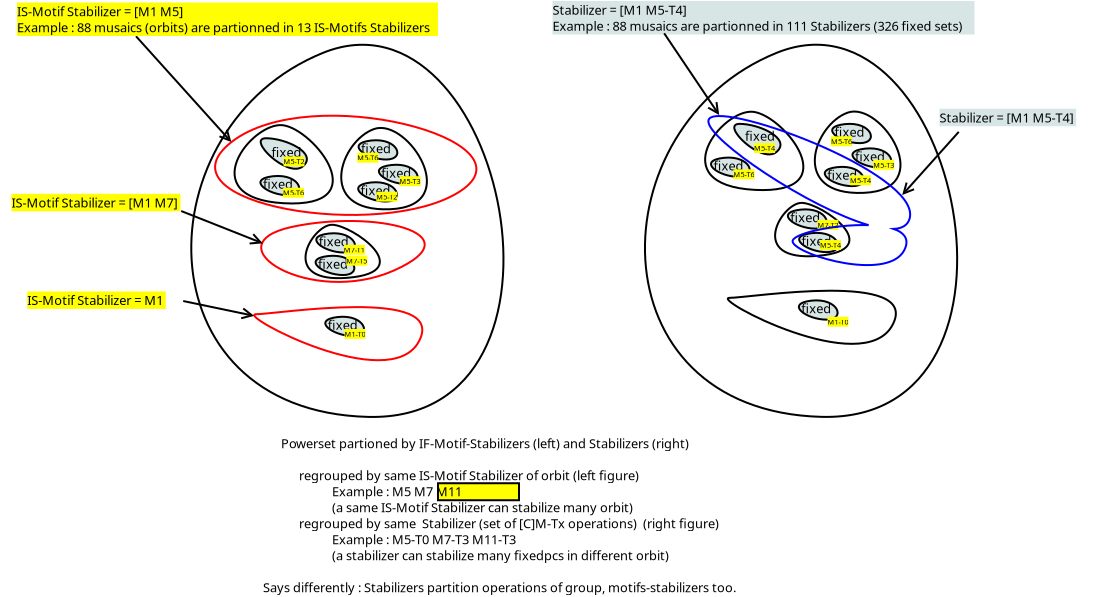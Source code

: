 <?xml version="1.0" encoding="UTF-8"?>
<dia:diagram xmlns:dia="http://www.lysator.liu.se/~alla/dia/">
  <dia:layer name="Arrière-plan" visible="true" connectable="true" active="true">
    <dia:object type="Standard - Box" version="0" id="O0">
      <dia:attribute name="obj_pos">
        <dia:point val="26.05,27.9"/>
      </dia:attribute>
      <dia:attribute name="obj_bb">
        <dia:rectangle val="26,27.85;30.15,28.8"/>
      </dia:attribute>
      <dia:attribute name="elem_corner">
        <dia:point val="26.05,27.9"/>
      </dia:attribute>
      <dia:attribute name="elem_width">
        <dia:real val="4.05"/>
      </dia:attribute>
      <dia:attribute name="elem_height">
        <dia:real val="0.85"/>
      </dia:attribute>
      <dia:attribute name="inner_color">
        <dia:color val="#ffff00ff"/>
      </dia:attribute>
      <dia:attribute name="show_background">
        <dia:boolean val="true"/>
      </dia:attribute>
    </dia:object>
    <dia:object type="Standard - Beziergon" version="0" id="O1">
      <dia:attribute name="obj_pos">
        <dia:point val="20.294,6.383"/>
      </dia:attribute>
      <dia:attribute name="obj_bb">
        <dia:rectangle val="13.663,5.927;29.374,24.636"/>
      </dia:attribute>
      <dia:attribute name="bez_points">
        <dia:point val="20.294,6.383"/>
        <dia:point val="29.294,2.733"/>
        <dia:point val="34.044,24.883"/>
        <dia:point val="22.544,24.583"/>
        <dia:point val="11.044,24.283"/>
        <dia:point val="11.294,10.033"/>
      </dia:attribute>
      <dia:attribute name="corner_types">
        <dia:enum val="0"/>
        <dia:enum val="0"/>
        <dia:enum val="0"/>
      </dia:attribute>
      <dia:attribute name="show_background">
        <dia:boolean val="true"/>
      </dia:attribute>
    </dia:object>
    <dia:object type="Standard - Line" version="0" id="O2">
      <dia:attribute name="obj_pos">
        <dia:point val="15.719,10.844"/>
      </dia:attribute>
      <dia:attribute name="obj_bb">
        <dia:rectangle val="10.879,5.479;15.789,10.914"/>
      </dia:attribute>
      <dia:attribute name="conn_endpoints">
        <dia:point val="15.719,10.844"/>
        <dia:point val="10.95,5.55"/>
      </dia:attribute>
      <dia:attribute name="numcp">
        <dia:int val="1"/>
      </dia:attribute>
      <dia:attribute name="start_arrow">
        <dia:enum val="1"/>
      </dia:attribute>
      <dia:attribute name="start_arrow_length">
        <dia:real val="0.5"/>
      </dia:attribute>
      <dia:attribute name="start_arrow_width">
        <dia:real val="0.5"/>
      </dia:attribute>
      <dia:connections>
        <dia:connection handle="0" to="O30" connection="0"/>
      </dia:connections>
    </dia:object>
    <dia:object type="Standard - Text" version="1" id="O3">
      <dia:attribute name="obj_pos">
        <dia:point val="5,4.55"/>
      </dia:attribute>
      <dia:attribute name="obj_bb">
        <dia:rectangle val="5,3.936;27.791,5.54"/>
      </dia:attribute>
      <dia:attribute name="text">
        <dia:composite type="text">
          <dia:attribute name="string">
            <dia:string>#IS-Motif Stabilizer = [M1 M5]
Example : 88 musaics (orbits) are partionned in 13 IS-Motifs Stabilizers#</dia:string>
          </dia:attribute>
          <dia:attribute name="font">
            <dia:font family="sans" style="0" name="Helvetica"/>
          </dia:attribute>
          <dia:attribute name="height">
            <dia:real val="0.8"/>
          </dia:attribute>
          <dia:attribute name="pos">
            <dia:point val="5,4.55"/>
          </dia:attribute>
          <dia:attribute name="color">
            <dia:color val="#000000ff"/>
          </dia:attribute>
          <dia:attribute name="alignment">
            <dia:enum val="0"/>
          </dia:attribute>
        </dia:composite>
      </dia:attribute>
      <dia:attribute name="valign">
        <dia:enum val="3"/>
      </dia:attribute>
      <dia:attribute name="fill_color">
        <dia:color val="#ffff00ff"/>
      </dia:attribute>
      <dia:attribute name="show_background">
        <dia:boolean val="true"/>
      </dia:attribute>
    </dia:object>
    <dia:object type="Standard - Beziergon" version="0" id="O4">
      <dia:attribute name="obj_pos">
        <dia:point val="18.3,10"/>
      </dia:attribute>
      <dia:attribute name="obj_bb">
        <dia:rectangle val="15.827,9.942;20.839,13.961"/>
      </dia:attribute>
      <dia:attribute name="bez_points">
        <dia:point val="18.3,10"/>
        <dia:point val="19.85,10.2"/>
        <dia:point val="23,14.15"/>
        <dia:point val="18.35,13.9"/>
        <dia:point val="13.7,13.65"/>
        <dia:point val="16.75,9.8"/>
      </dia:attribute>
      <dia:attribute name="corner_types">
        <dia:enum val="0"/>
        <dia:enum val="0"/>
        <dia:enum val="0"/>
      </dia:attribute>
      <dia:attribute name="show_background">
        <dia:boolean val="true"/>
      </dia:attribute>
    </dia:object>
    <dia:object type="Standard - Beziergon" version="0" id="O5">
      <dia:attribute name="obj_pos">
        <dia:point val="22.86,10.187"/>
      </dia:attribute>
      <dia:attribute name="obj_bb">
        <dia:rectangle val="21.161,10.084;25.546,14.255"/>
      </dia:attribute>
      <dia:attribute name="bez_points">
        <dia:point val="22.86,10.187"/>
        <dia:point val="24.55,9.6"/>
        <dia:point val="27.4,14.05"/>
        <dia:point val="23.65,14.2"/>
        <dia:point val="19.9,14.35"/>
        <dia:point val="21.171,10.774"/>
      </dia:attribute>
      <dia:attribute name="corner_types">
        <dia:enum val="0"/>
        <dia:enum val="0"/>
        <dia:enum val="0"/>
      </dia:attribute>
      <dia:attribute name="show_background">
        <dia:boolean val="true"/>
      </dia:attribute>
    </dia:object>
    <dia:object type="Standard - Beziergon" version="0" id="O6">
      <dia:attribute name="obj_pos">
        <dia:point val="16.95,19.45"/>
      </dia:attribute>
      <dia:attribute name="obj_bb">
        <dia:rectangle val="16.811,19.044;25.314,21.799"/>
      </dia:attribute>
      <dia:attribute name="bez_points">
        <dia:point val="16.95,19.45"/>
        <dia:point val="17.95,19.45"/>
        <dia:point val="26.55,18.05"/>
        <dia:point val="25.1,20.8"/>
        <dia:point val="23.65,23.55"/>
        <dia:point val="15.95,19.45"/>
      </dia:attribute>
      <dia:attribute name="corner_types">
        <dia:enum val="0"/>
        <dia:enum val="0"/>
        <dia:enum val="0"/>
      </dia:attribute>
      <dia:attribute name="line_color">
        <dia:color val="#ff0000ff"/>
      </dia:attribute>
      <dia:attribute name="show_background">
        <dia:boolean val="true"/>
      </dia:attribute>
    </dia:object>
    <dia:object type="Standard - Beziergon" version="0" id="O7">
      <dia:attribute name="obj_pos">
        <dia:point val="17.45,10.65"/>
      </dia:attribute>
      <dia:attribute name="obj_bb">
        <dia:rectangle val="17.135,10.6;19.544,12.227"/>
      </dia:attribute>
      <dia:attribute name="bez_points">
        <dia:point val="17.45,10.65"/>
        <dia:point val="18.45,10.65"/>
        <dia:point val="20.05,11.4"/>
        <dia:point val="19.3,12.05"/>
        <dia:point val="18.55,12.7"/>
        <dia:point val="16.45,10.65"/>
      </dia:attribute>
      <dia:attribute name="corner_types">
        <dia:enum val="0"/>
        <dia:enum val="0"/>
        <dia:enum val="0"/>
      </dia:attribute>
      <dia:attribute name="inner_color">
        <dia:color val="#d8e5e5ff"/>
      </dia:attribute>
      <dia:attribute name="show_background">
        <dia:boolean val="true"/>
      </dia:attribute>
    </dia:object>
    <dia:object type="Standard - Text" version="1" id="O8">
      <dia:attribute name="obj_pos">
        <dia:point val="17.719,11.594"/>
      </dia:attribute>
      <dia:attribute name="obj_bb">
        <dia:rectangle val="17.719,10.999;19.284,11.746"/>
      </dia:attribute>
      <dia:attribute name="text">
        <dia:composite type="text">
          <dia:attribute name="string">
            <dia:string>#fixed#</dia:string>
          </dia:attribute>
          <dia:attribute name="font">
            <dia:font family="sans" style="0" name="Helvetica"/>
          </dia:attribute>
          <dia:attribute name="height">
            <dia:real val="0.8"/>
          </dia:attribute>
          <dia:attribute name="pos">
            <dia:point val="17.719,11.594"/>
          </dia:attribute>
          <dia:attribute name="color">
            <dia:color val="#000000ff"/>
          </dia:attribute>
          <dia:attribute name="alignment">
            <dia:enum val="0"/>
          </dia:attribute>
        </dia:composite>
      </dia:attribute>
      <dia:attribute name="valign">
        <dia:enum val="3"/>
      </dia:attribute>
      <dia:connections>
        <dia:connection handle="0" to="O7" connection="3"/>
      </dia:connections>
    </dia:object>
    <dia:group>
      <dia:attribute name="meta">
        <dia:composite type="dict"/>
      </dia:attribute>
      <dia:attribute name="matrix"/>
      <dia:object type="Standard - Beziergon" version="0" id="O9">
        <dia:attribute name="obj_pos">
          <dia:point val="17.8,12.55"/>
        </dia:attribute>
        <dia:attribute name="obj_bb">
          <dia:rectangle val="17.122,12.486;19.158,13.55"/>
        </dia:attribute>
        <dia:attribute name="bez_points">
          <dia:point val="17.8,12.55"/>
          <dia:point val="19.15,12.4"/>
          <dia:point val="19.55,13.5"/>
          <dia:point val="18.55,13.5"/>
          <dia:point val="17.55,13.5"/>
          <dia:point val="16.45,12.7"/>
        </dia:attribute>
        <dia:attribute name="corner_types">
          <dia:enum val="0"/>
          <dia:enum val="0"/>
          <dia:enum val="0"/>
        </dia:attribute>
        <dia:attribute name="inner_color">
          <dia:color val="#d8e5e5ff"/>
        </dia:attribute>
        <dia:attribute name="show_background">
          <dia:boolean val="true"/>
        </dia:attribute>
      </dia:object>
      <dia:object type="Standard - Text" version="1" id="O10">
        <dia:attribute name="obj_pos">
          <dia:point val="17.294,13.181"/>
        </dia:attribute>
        <dia:attribute name="obj_bb">
          <dia:rectangle val="17.294,12.586;18.859,13.334"/>
        </dia:attribute>
        <dia:attribute name="text">
          <dia:composite type="text">
            <dia:attribute name="string">
              <dia:string>#fixed#</dia:string>
            </dia:attribute>
            <dia:attribute name="font">
              <dia:font family="sans" style="0" name="Helvetica"/>
            </dia:attribute>
            <dia:attribute name="height">
              <dia:real val="0.8"/>
            </dia:attribute>
            <dia:attribute name="pos">
              <dia:point val="17.294,13.181"/>
            </dia:attribute>
            <dia:attribute name="color">
              <dia:color val="#000000ff"/>
            </dia:attribute>
            <dia:attribute name="alignment">
              <dia:enum val="0"/>
            </dia:attribute>
          </dia:composite>
        </dia:attribute>
        <dia:attribute name="valign">
          <dia:enum val="3"/>
        </dia:attribute>
      </dia:object>
    </dia:group>
    <dia:group>
      <dia:attribute name="meta">
        <dia:composite type="dict"/>
      </dia:attribute>
      <dia:attribute name="matrix"/>
      <dia:object type="Standard - Beziergon" version="0" id="O11">
        <dia:attribute name="obj_pos">
          <dia:point val="21.043,19.589"/>
        </dia:attribute>
        <dia:attribute name="obj_bb">
          <dia:rectangle val="20.365,19.525;22.401,20.589"/>
        </dia:attribute>
        <dia:attribute name="bez_points">
          <dia:point val="21.043,19.589"/>
          <dia:point val="22.393,19.439"/>
          <dia:point val="22.793,20.539"/>
          <dia:point val="21.793,20.539"/>
          <dia:point val="20.793,20.539"/>
          <dia:point val="19.693,19.739"/>
        </dia:attribute>
        <dia:attribute name="corner_types">
          <dia:enum val="0"/>
          <dia:enum val="0"/>
          <dia:enum val="0"/>
        </dia:attribute>
        <dia:attribute name="inner_color">
          <dia:color val="#d8e5e5ff"/>
        </dia:attribute>
        <dia:attribute name="show_background">
          <dia:boolean val="true"/>
        </dia:attribute>
      </dia:object>
      <dia:object type="Standard - Text" version="1" id="O12">
        <dia:attribute name="obj_pos">
          <dia:point val="20.537,20.22"/>
        </dia:attribute>
        <dia:attribute name="obj_bb">
          <dia:rectangle val="20.537,19.625;22.102,20.373"/>
        </dia:attribute>
        <dia:attribute name="text">
          <dia:composite type="text">
            <dia:attribute name="string">
              <dia:string>#fixed#</dia:string>
            </dia:attribute>
            <dia:attribute name="font">
              <dia:font family="sans" style="0" name="Helvetica"/>
            </dia:attribute>
            <dia:attribute name="height">
              <dia:real val="0.8"/>
            </dia:attribute>
            <dia:attribute name="pos">
              <dia:point val="20.537,20.22"/>
            </dia:attribute>
            <dia:attribute name="color">
              <dia:color val="#000000ff"/>
            </dia:attribute>
            <dia:attribute name="alignment">
              <dia:enum val="0"/>
            </dia:attribute>
          </dia:composite>
        </dia:attribute>
        <dia:attribute name="valign">
          <dia:enum val="3"/>
        </dia:attribute>
      </dia:object>
    </dia:group>
    <dia:group>
      <dia:attribute name="meta">
        <dia:composite type="dict"/>
      </dia:attribute>
      <dia:attribute name="matrix"/>
      <dia:object type="Standard - Beziergon" version="0" id="O13">
        <dia:attribute name="obj_pos">
          <dia:point val="22.708,10.764"/>
        </dia:attribute>
        <dia:attribute name="obj_bb">
          <dia:rectangle val="22.03,10.7;24.066,11.764"/>
        </dia:attribute>
        <dia:attribute name="bez_points">
          <dia:point val="22.708,10.764"/>
          <dia:point val="24.058,10.614"/>
          <dia:point val="24.458,11.714"/>
          <dia:point val="23.458,11.714"/>
          <dia:point val="22.458,11.714"/>
          <dia:point val="21.358,10.914"/>
        </dia:attribute>
        <dia:attribute name="corner_types">
          <dia:enum val="0"/>
          <dia:enum val="0"/>
          <dia:enum val="0"/>
        </dia:attribute>
        <dia:attribute name="inner_color">
          <dia:color val="#d8e5e5ff"/>
        </dia:attribute>
        <dia:attribute name="show_background">
          <dia:boolean val="true"/>
        </dia:attribute>
      </dia:object>
      <dia:object type="Standard - Text" version="1" id="O14">
        <dia:attribute name="obj_pos">
          <dia:point val="22.201,11.395"/>
        </dia:attribute>
        <dia:attribute name="obj_bb">
          <dia:rectangle val="22.201,10.8;23.767,11.548"/>
        </dia:attribute>
        <dia:attribute name="text">
          <dia:composite type="text">
            <dia:attribute name="string">
              <dia:string>#fixed#</dia:string>
            </dia:attribute>
            <dia:attribute name="font">
              <dia:font family="sans" style="0" name="Helvetica"/>
            </dia:attribute>
            <dia:attribute name="height">
              <dia:real val="0.8"/>
            </dia:attribute>
            <dia:attribute name="pos">
              <dia:point val="22.201,11.395"/>
            </dia:attribute>
            <dia:attribute name="color">
              <dia:color val="#000000ff"/>
            </dia:attribute>
            <dia:attribute name="alignment">
              <dia:enum val="0"/>
            </dia:attribute>
          </dia:composite>
        </dia:attribute>
        <dia:attribute name="valign">
          <dia:enum val="3"/>
        </dia:attribute>
      </dia:object>
    </dia:group>
    <dia:group>
      <dia:attribute name="meta">
        <dia:composite type="dict"/>
      </dia:attribute>
      <dia:attribute name="matrix"/>
      <dia:object type="Standard - Beziergon" version="0" id="O15">
        <dia:attribute name="obj_pos">
          <dia:point val="23.723,11.989"/>
        </dia:attribute>
        <dia:attribute name="obj_bb">
          <dia:rectangle val="23.045,11.925;25.081,12.989"/>
        </dia:attribute>
        <dia:attribute name="bez_points">
          <dia:point val="23.723,11.989"/>
          <dia:point val="25.073,11.839"/>
          <dia:point val="25.473,12.939"/>
          <dia:point val="24.473,12.939"/>
          <dia:point val="23.473,12.939"/>
          <dia:point val="22.373,12.139"/>
        </dia:attribute>
        <dia:attribute name="corner_types">
          <dia:enum val="0"/>
          <dia:enum val="0"/>
          <dia:enum val="0"/>
        </dia:attribute>
        <dia:attribute name="inner_color">
          <dia:color val="#d8e5e5ff"/>
        </dia:attribute>
        <dia:attribute name="show_background">
          <dia:boolean val="true"/>
        </dia:attribute>
      </dia:object>
      <dia:object type="Standard - Text" version="1" id="O16">
        <dia:attribute name="obj_pos">
          <dia:point val="23.216,12.62"/>
        </dia:attribute>
        <dia:attribute name="obj_bb">
          <dia:rectangle val="23.216,12.025;24.782,12.773"/>
        </dia:attribute>
        <dia:attribute name="text">
          <dia:composite type="text">
            <dia:attribute name="string">
              <dia:string>#fixed#</dia:string>
            </dia:attribute>
            <dia:attribute name="font">
              <dia:font family="sans" style="0" name="Helvetica"/>
            </dia:attribute>
            <dia:attribute name="height">
              <dia:real val="0.8"/>
            </dia:attribute>
            <dia:attribute name="pos">
              <dia:point val="23.216,12.62"/>
            </dia:attribute>
            <dia:attribute name="color">
              <dia:color val="#000000ff"/>
            </dia:attribute>
            <dia:attribute name="alignment">
              <dia:enum val="0"/>
            </dia:attribute>
          </dia:composite>
        </dia:attribute>
        <dia:attribute name="valign">
          <dia:enum val="3"/>
        </dia:attribute>
      </dia:object>
    </dia:group>
    <dia:group>
      <dia:attribute name="meta">
        <dia:composite type="dict"/>
      </dia:attribute>
      <dia:attribute name="matrix"/>
      <dia:object type="Standard - Beziergon" version="0" id="O17">
        <dia:attribute name="obj_pos">
          <dia:point val="22.688,12.864"/>
        </dia:attribute>
        <dia:attribute name="obj_bb">
          <dia:rectangle val="22.01,12.8;24.046,13.864"/>
        </dia:attribute>
        <dia:attribute name="bez_points">
          <dia:point val="22.688,12.864"/>
          <dia:point val="24.038,12.714"/>
          <dia:point val="24.438,13.814"/>
          <dia:point val="23.438,13.814"/>
          <dia:point val="22.438,13.814"/>
          <dia:point val="21.338,13.014"/>
        </dia:attribute>
        <dia:attribute name="corner_types">
          <dia:enum val="0"/>
          <dia:enum val="0"/>
          <dia:enum val="0"/>
        </dia:attribute>
        <dia:attribute name="inner_color">
          <dia:color val="#d8e5e5ff"/>
        </dia:attribute>
        <dia:attribute name="show_background">
          <dia:boolean val="true"/>
        </dia:attribute>
      </dia:object>
      <dia:object type="Standard - Text" version="1" id="O18">
        <dia:attribute name="obj_pos">
          <dia:point val="22.181,13.495"/>
        </dia:attribute>
        <dia:attribute name="obj_bb">
          <dia:rectangle val="22.181,12.9;23.747,13.648"/>
        </dia:attribute>
        <dia:attribute name="text">
          <dia:composite type="text">
            <dia:attribute name="string">
              <dia:string>#fixed#</dia:string>
            </dia:attribute>
            <dia:attribute name="font">
              <dia:font family="sans" style="0" name="Helvetica"/>
            </dia:attribute>
            <dia:attribute name="height">
              <dia:real val="0.8"/>
            </dia:attribute>
            <dia:attribute name="pos">
              <dia:point val="22.181,13.495"/>
            </dia:attribute>
            <dia:attribute name="color">
              <dia:color val="#000000ff"/>
            </dia:attribute>
            <dia:attribute name="alignment">
              <dia:enum val="0"/>
            </dia:attribute>
          </dia:composite>
        </dia:attribute>
        <dia:attribute name="valign">
          <dia:enum val="3"/>
        </dia:attribute>
      </dia:object>
    </dia:group>
    <dia:object type="Standard - Beziergon" version="0" id="O19">
      <dia:attribute name="obj_pos">
        <dia:point val="20.75,14.976"/>
      </dia:attribute>
      <dia:attribute name="obj_bb">
        <dia:rectangle val="19.376,14.926;23.193,17.698"/>
      </dia:attribute>
      <dia:attribute name="bez_points">
        <dia:point val="20.75,14.976"/>
        <dia:point val="21.75,14.976"/>
        <dia:point val="25.1,17.326"/>
        <dia:point val="21.55,17.626"/>
        <dia:point val="18,17.926"/>
        <dia:point val="19.75,14.976"/>
      </dia:attribute>
      <dia:attribute name="corner_types">
        <dia:enum val="0"/>
        <dia:enum val="0"/>
        <dia:enum val="0"/>
      </dia:attribute>
      <dia:attribute name="show_background">
        <dia:boolean val="true"/>
      </dia:attribute>
    </dia:object>
    <dia:group>
      <dia:attribute name="meta">
        <dia:composite type="dict"/>
      </dia:attribute>
      <dia:attribute name="matrix"/>
      <dia:object type="Standard - Beziergon" version="0" id="O20">
        <dia:attribute name="obj_pos">
          <dia:point val="20.593,15.415"/>
        </dia:attribute>
        <dia:attribute name="obj_bb">
          <dia:rectangle val="19.915,15.351;21.951,16.415"/>
        </dia:attribute>
        <dia:attribute name="bez_points">
          <dia:point val="20.593,15.415"/>
          <dia:point val="21.943,15.265"/>
          <dia:point val="22.343,16.365"/>
          <dia:point val="21.343,16.365"/>
          <dia:point val="20.343,16.365"/>
          <dia:point val="19.243,15.565"/>
        </dia:attribute>
        <dia:attribute name="corner_types">
          <dia:enum val="0"/>
          <dia:enum val="0"/>
          <dia:enum val="0"/>
        </dia:attribute>
        <dia:attribute name="inner_color">
          <dia:color val="#d8e5e5ff"/>
        </dia:attribute>
        <dia:attribute name="show_background">
          <dia:boolean val="true"/>
        </dia:attribute>
      </dia:object>
      <dia:object type="Standard - Text" version="1" id="O21">
        <dia:attribute name="obj_pos">
          <dia:point val="20.087,16.046"/>
        </dia:attribute>
        <dia:attribute name="obj_bb">
          <dia:rectangle val="20.087,15.451;21.651,16.199"/>
        </dia:attribute>
        <dia:attribute name="text">
          <dia:composite type="text">
            <dia:attribute name="string">
              <dia:string>#fixed#</dia:string>
            </dia:attribute>
            <dia:attribute name="font">
              <dia:font family="sans" style="0" name="Helvetica"/>
            </dia:attribute>
            <dia:attribute name="height">
              <dia:real val="0.8"/>
            </dia:attribute>
            <dia:attribute name="pos">
              <dia:point val="20.087,16.046"/>
            </dia:attribute>
            <dia:attribute name="color">
              <dia:color val="#000000ff"/>
            </dia:attribute>
            <dia:attribute name="alignment">
              <dia:enum val="0"/>
            </dia:attribute>
          </dia:composite>
        </dia:attribute>
        <dia:attribute name="valign">
          <dia:enum val="3"/>
        </dia:attribute>
      </dia:object>
    </dia:group>
    <dia:group>
      <dia:attribute name="meta">
        <dia:composite type="dict"/>
      </dia:attribute>
      <dia:attribute name="matrix"/>
      <dia:object type="Standard - Beziergon" version="0" id="O22">
        <dia:attribute name="obj_pos">
          <dia:point val="20.558,16.54"/>
        </dia:attribute>
        <dia:attribute name="obj_bb">
          <dia:rectangle val="19.88,16.476;21.916,17.54"/>
        </dia:attribute>
        <dia:attribute name="bez_points">
          <dia:point val="20.558,16.54"/>
          <dia:point val="21.908,16.39"/>
          <dia:point val="22.308,17.49"/>
          <dia:point val="21.308,17.49"/>
          <dia:point val="20.308,17.49"/>
          <dia:point val="19.208,16.69"/>
        </dia:attribute>
        <dia:attribute name="corner_types">
          <dia:enum val="0"/>
          <dia:enum val="0"/>
          <dia:enum val="0"/>
        </dia:attribute>
        <dia:attribute name="inner_color">
          <dia:color val="#d8e5e5ff"/>
        </dia:attribute>
        <dia:attribute name="show_background">
          <dia:boolean val="true"/>
        </dia:attribute>
      </dia:object>
      <dia:object type="Standard - Text" version="1" id="O23">
        <dia:attribute name="obj_pos">
          <dia:point val="20.052,17.171"/>
        </dia:attribute>
        <dia:attribute name="obj_bb">
          <dia:rectangle val="20.052,16.576;21.616,17.324"/>
        </dia:attribute>
        <dia:attribute name="text">
          <dia:composite type="text">
            <dia:attribute name="string">
              <dia:string>#fixed#</dia:string>
            </dia:attribute>
            <dia:attribute name="font">
              <dia:font family="sans" style="0" name="Helvetica"/>
            </dia:attribute>
            <dia:attribute name="height">
              <dia:real val="0.8"/>
            </dia:attribute>
            <dia:attribute name="pos">
              <dia:point val="20.052,17.171"/>
            </dia:attribute>
            <dia:attribute name="color">
              <dia:color val="#000000ff"/>
            </dia:attribute>
            <dia:attribute name="alignment">
              <dia:enum val="0"/>
            </dia:attribute>
          </dia:composite>
        </dia:attribute>
        <dia:attribute name="valign">
          <dia:enum val="3"/>
        </dia:attribute>
      </dia:object>
    </dia:group>
    <dia:object type="Standard - Text" version="1" id="O24">
      <dia:attribute name="obj_pos">
        <dia:point val="14.9,26.15"/>
      </dia:attribute>
      <dia:attribute name="obj_bb">
        <dia:rectangle val="14.9,25.555;43.78,33.502"/>
      </dia:attribute>
      <dia:attribute name="text">
        <dia:composite type="text">
          <dia:attribute name="string">
            <dia:string>#                      Powerset partioned by IF-Motif-Stabilizers (left) and Stabilizers (right)

                            regrouped by same IS-Motif Stabilizer of orbit (left figure)  
                                       Example : M5 M7 M11 
                                       (a same IS-Motif Stabilizer can stabilize many orbit)  
                            regrouped by same  Stabilizer (set of [C]M-Tx operations)  (right figure) 
                                       Example : M5-T0 M7-T3 M11-T3 
                                       (a stabilizer can stabilize many fixedpcs in different orbit)

                Says differently : Stabilizers partition operations of group, motifs-stabilizers too.#</dia:string>
          </dia:attribute>
          <dia:attribute name="font">
            <dia:font family="sans" style="0" name="Helvetica"/>
          </dia:attribute>
          <dia:attribute name="height">
            <dia:real val="0.8"/>
          </dia:attribute>
          <dia:attribute name="pos">
            <dia:point val="14.9,26.15"/>
          </dia:attribute>
          <dia:attribute name="color">
            <dia:color val="#000000ff"/>
          </dia:attribute>
          <dia:attribute name="alignment">
            <dia:enum val="0"/>
          </dia:attribute>
        </dia:composite>
      </dia:attribute>
      <dia:attribute name="valign">
        <dia:enum val="3"/>
      </dia:attribute>
    </dia:object>
    <dia:object type="Standard - Text" version="1" id="O25">
      <dia:attribute name="obj_pos">
        <dia:point val="18.325,11.95"/>
      </dia:attribute>
      <dia:attribute name="obj_bb">
        <dia:rectangle val="18.325,11.613;19.422,12.037"/>
      </dia:attribute>
      <dia:attribute name="text">
        <dia:composite type="text">
          <dia:attribute name="string">
            <dia:string>#M5-T2#</dia:string>
          </dia:attribute>
          <dia:attribute name="font">
            <dia:font family="sans" style="0" name="Helvetica"/>
          </dia:attribute>
          <dia:attribute name="height">
            <dia:real val="0.454"/>
          </dia:attribute>
          <dia:attribute name="pos">
            <dia:point val="18.325,11.95"/>
          </dia:attribute>
          <dia:attribute name="color">
            <dia:color val="#000000ff"/>
          </dia:attribute>
          <dia:attribute name="alignment">
            <dia:enum val="0"/>
          </dia:attribute>
        </dia:composite>
      </dia:attribute>
      <dia:attribute name="valign">
        <dia:enum val="3"/>
      </dia:attribute>
      <dia:attribute name="fill_color">
        <dia:color val="#ffff00ff"/>
      </dia:attribute>
      <dia:attribute name="show_background">
        <dia:boolean val="true"/>
      </dia:attribute>
      <dia:connections>
        <dia:connection handle="0" to="O4" connection="4"/>
      </dia:connections>
    </dia:object>
    <dia:object type="Standard - Text" version="1" id="O26">
      <dia:attribute name="obj_pos">
        <dia:point val="22.965,13.713"/>
      </dia:attribute>
      <dia:attribute name="obj_bb">
        <dia:rectangle val="22.965,13.375;24.062,13.8"/>
      </dia:attribute>
      <dia:attribute name="text">
        <dia:composite type="text">
          <dia:attribute name="string">
            <dia:string>#M5-T2#</dia:string>
          </dia:attribute>
          <dia:attribute name="font">
            <dia:font family="sans" style="0" name="Helvetica"/>
          </dia:attribute>
          <dia:attribute name="height">
            <dia:real val="0.454"/>
          </dia:attribute>
          <dia:attribute name="pos">
            <dia:point val="22.965,13.713"/>
          </dia:attribute>
          <dia:attribute name="color">
            <dia:color val="#000000ff"/>
          </dia:attribute>
          <dia:attribute name="alignment">
            <dia:enum val="0"/>
          </dia:attribute>
        </dia:composite>
      </dia:attribute>
      <dia:attribute name="valign">
        <dia:enum val="3"/>
      </dia:attribute>
      <dia:attribute name="fill_color">
        <dia:color val="#ffff00ff"/>
      </dia:attribute>
      <dia:attribute name="show_background">
        <dia:boolean val="true"/>
      </dia:attribute>
    </dia:object>
    <dia:object type="Standard - Text" version="1" id="O27">
      <dia:attribute name="obj_pos">
        <dia:point val="24.13,12.938"/>
      </dia:attribute>
      <dia:attribute name="obj_bb">
        <dia:rectangle val="24.13,12.6;25.227,13.025"/>
      </dia:attribute>
      <dia:attribute name="text">
        <dia:composite type="text">
          <dia:attribute name="string">
            <dia:string>#M5-T3#</dia:string>
          </dia:attribute>
          <dia:attribute name="font">
            <dia:font family="sans" style="0" name="Helvetica"/>
          </dia:attribute>
          <dia:attribute name="height">
            <dia:real val="0.454"/>
          </dia:attribute>
          <dia:attribute name="pos">
            <dia:point val="24.13,12.938"/>
          </dia:attribute>
          <dia:attribute name="color">
            <dia:color val="#000000ff"/>
          </dia:attribute>
          <dia:attribute name="alignment">
            <dia:enum val="0"/>
          </dia:attribute>
        </dia:composite>
      </dia:attribute>
      <dia:attribute name="valign">
        <dia:enum val="3"/>
      </dia:attribute>
      <dia:attribute name="fill_color">
        <dia:color val="#ffff00ff"/>
      </dia:attribute>
      <dia:attribute name="show_background">
        <dia:boolean val="true"/>
      </dia:attribute>
    </dia:object>
    <dia:object type="Standard - Text" version="1" id="O28">
      <dia:attribute name="obj_pos">
        <dia:point val="18.295,13.512"/>
      </dia:attribute>
      <dia:attribute name="obj_bb">
        <dia:rectangle val="18.295,13.175;19.392,13.6"/>
      </dia:attribute>
      <dia:attribute name="text">
        <dia:composite type="text">
          <dia:attribute name="string">
            <dia:string>#M5-T6#</dia:string>
          </dia:attribute>
          <dia:attribute name="font">
            <dia:font family="sans" style="0" name="Helvetica"/>
          </dia:attribute>
          <dia:attribute name="height">
            <dia:real val="0.454"/>
          </dia:attribute>
          <dia:attribute name="pos">
            <dia:point val="18.295,13.512"/>
          </dia:attribute>
          <dia:attribute name="color">
            <dia:color val="#000000ff"/>
          </dia:attribute>
          <dia:attribute name="alignment">
            <dia:enum val="0"/>
          </dia:attribute>
        </dia:composite>
      </dia:attribute>
      <dia:attribute name="valign">
        <dia:enum val="3"/>
      </dia:attribute>
      <dia:attribute name="fill_color">
        <dia:color val="#ffff00ff"/>
      </dia:attribute>
      <dia:attribute name="show_background">
        <dia:boolean val="true"/>
      </dia:attribute>
    </dia:object>
    <dia:object type="Standard - Text" version="1" id="O29">
      <dia:attribute name="obj_pos">
        <dia:point val="22.015,11.762"/>
      </dia:attribute>
      <dia:attribute name="obj_bb">
        <dia:rectangle val="22.015,11.425;23.113,11.85"/>
      </dia:attribute>
      <dia:attribute name="text">
        <dia:composite type="text">
          <dia:attribute name="string">
            <dia:string>#M5-T6#</dia:string>
          </dia:attribute>
          <dia:attribute name="font">
            <dia:font family="sans" style="0" name="Helvetica"/>
          </dia:attribute>
          <dia:attribute name="height">
            <dia:real val="0.454"/>
          </dia:attribute>
          <dia:attribute name="pos">
            <dia:point val="22.015,11.762"/>
          </dia:attribute>
          <dia:attribute name="color">
            <dia:color val="#000000ff"/>
          </dia:attribute>
          <dia:attribute name="alignment">
            <dia:enum val="0"/>
          </dia:attribute>
        </dia:composite>
      </dia:attribute>
      <dia:attribute name="valign">
        <dia:enum val="3"/>
      </dia:attribute>
      <dia:attribute name="fill_color">
        <dia:color val="#ffff00ff"/>
      </dia:attribute>
      <dia:attribute name="show_background">
        <dia:boolean val="true"/>
      </dia:attribute>
    </dia:object>
    <dia:object type="Standard - Beziergon" version="0" id="O30">
      <dia:attribute name="obj_pos">
        <dia:point val="15.719,10.844"/>
      </dia:attribute>
      <dia:attribute name="obj_bb">
        <dia:rectangle val="14.855,9.472;28.02,14.535"/>
      </dia:attribute>
      <dia:attribute name="bez_points">
        <dia:point val="15.719,10.844"/>
        <dia:point val="19.669,7.744"/>
        <dia:point val="31.069,10.735"/>
        <dia:point val="27.169,13.294"/>
        <dia:point val="23.269,15.852"/>
        <dia:point val="11.769,13.944"/>
      </dia:attribute>
      <dia:attribute name="corner_types">
        <dia:enum val="0"/>
        <dia:enum val="0"/>
        <dia:enum val="0"/>
      </dia:attribute>
      <dia:attribute name="line_color">
        <dia:color val="#ff0000ff"/>
      </dia:attribute>
      <dia:attribute name="show_background">
        <dia:boolean val="false"/>
      </dia:attribute>
    </dia:object>
    <dia:object type="Standard - Beziergon" version="0" id="O31">
      <dia:attribute name="obj_pos">
        <dia:point val="42.979,6.381"/>
      </dia:attribute>
      <dia:attribute name="obj_bb">
        <dia:rectangle val="36.348,5.925;52.059,24.634"/>
      </dia:attribute>
      <dia:attribute name="bez_points">
        <dia:point val="42.979,6.381"/>
        <dia:point val="51.979,2.731"/>
        <dia:point val="56.729,24.881"/>
        <dia:point val="45.229,24.581"/>
        <dia:point val="33.729,24.281"/>
        <dia:point val="33.979,10.031"/>
      </dia:attribute>
      <dia:attribute name="corner_types">
        <dia:enum val="0"/>
        <dia:enum val="0"/>
        <dia:enum val="0"/>
      </dia:attribute>
      <dia:attribute name="show_background">
        <dia:boolean val="true"/>
      </dia:attribute>
    </dia:object>
    <dia:object type="Standard - Beziergon" version="0" id="O32">
      <dia:attribute name="obj_pos">
        <dia:point val="41.829,9.331"/>
      </dia:attribute>
      <dia:attribute name="obj_bb">
        <dia:rectangle val="39.356,9.274;44.368,13.293"/>
      </dia:attribute>
      <dia:attribute name="bez_points">
        <dia:point val="41.829,9.331"/>
        <dia:point val="43.379,9.531"/>
        <dia:point val="46.529,13.481"/>
        <dia:point val="41.879,13.231"/>
        <dia:point val="37.229,12.981"/>
        <dia:point val="40.279,9.131"/>
      </dia:attribute>
      <dia:attribute name="corner_types">
        <dia:enum val="0"/>
        <dia:enum val="0"/>
        <dia:enum val="0"/>
      </dia:attribute>
      <dia:attribute name="show_background">
        <dia:boolean val="true"/>
      </dia:attribute>
    </dia:object>
    <dia:object type="Standard - Beziergon" version="0" id="O33">
      <dia:attribute name="obj_pos">
        <dia:point val="46.539,9.368"/>
      </dia:attribute>
      <dia:attribute name="obj_bb">
        <dia:rectangle val="44.84,9.265;49.225,13.436"/>
      </dia:attribute>
      <dia:attribute name="bez_points">
        <dia:point val="46.539,9.368"/>
        <dia:point val="48.229,8.781"/>
        <dia:point val="51.079,13.231"/>
        <dia:point val="47.329,13.381"/>
        <dia:point val="43.579,13.531"/>
        <dia:point val="44.85,9.956"/>
      </dia:attribute>
      <dia:attribute name="corner_types">
        <dia:enum val="0"/>
        <dia:enum val="0"/>
        <dia:enum val="0"/>
      </dia:attribute>
      <dia:attribute name="show_background">
        <dia:boolean val="true"/>
      </dia:attribute>
    </dia:object>
    <dia:object type="Standard - Beziergon" version="0" id="O34">
      <dia:attribute name="obj_pos">
        <dia:point val="40.629,18.631"/>
      </dia:attribute>
      <dia:attribute name="obj_bb">
        <dia:rectangle val="40.49,18.225;48.993,20.98"/>
      </dia:attribute>
      <dia:attribute name="bez_points">
        <dia:point val="40.629,18.631"/>
        <dia:point val="41.629,18.631"/>
        <dia:point val="50.229,17.231"/>
        <dia:point val="48.779,19.981"/>
        <dia:point val="47.329,22.731"/>
        <dia:point val="39.629,18.631"/>
      </dia:attribute>
      <dia:attribute name="corner_types">
        <dia:enum val="0"/>
        <dia:enum val="0"/>
        <dia:enum val="0"/>
      </dia:attribute>
      <dia:attribute name="show_background">
        <dia:boolean val="true"/>
      </dia:attribute>
    </dia:object>
    <dia:object type="Standard - Beziergon" version="0" id="O35">
      <dia:attribute name="obj_pos">
        <dia:point val="41.129,9.931"/>
      </dia:attribute>
      <dia:attribute name="obj_bb">
        <dia:rectangle val="40.814,9.881;43.223,11.509"/>
      </dia:attribute>
      <dia:attribute name="bez_points">
        <dia:point val="41.129,9.931"/>
        <dia:point val="42.129,9.931"/>
        <dia:point val="43.729,10.681"/>
        <dia:point val="42.979,11.331"/>
        <dia:point val="42.229,11.981"/>
        <dia:point val="40.129,9.931"/>
      </dia:attribute>
      <dia:attribute name="corner_types">
        <dia:enum val="0"/>
        <dia:enum val="0"/>
        <dia:enum val="0"/>
      </dia:attribute>
      <dia:attribute name="inner_color">
        <dia:color val="#d8e5e5ff"/>
      </dia:attribute>
      <dia:attribute name="show_background">
        <dia:boolean val="true"/>
      </dia:attribute>
    </dia:object>
    <dia:object type="Standard - Text" version="1" id="O36">
      <dia:attribute name="obj_pos">
        <dia:point val="41.398,10.775"/>
      </dia:attribute>
      <dia:attribute name="obj_bb">
        <dia:rectangle val="41.398,10.18;42.963,10.928"/>
      </dia:attribute>
      <dia:attribute name="text">
        <dia:composite type="text">
          <dia:attribute name="string">
            <dia:string>#fixed#</dia:string>
          </dia:attribute>
          <dia:attribute name="font">
            <dia:font family="sans" style="0" name="Helvetica"/>
          </dia:attribute>
          <dia:attribute name="height">
            <dia:real val="0.8"/>
          </dia:attribute>
          <dia:attribute name="pos">
            <dia:point val="41.398,10.775"/>
          </dia:attribute>
          <dia:attribute name="color">
            <dia:color val="#000000ff"/>
          </dia:attribute>
          <dia:attribute name="alignment">
            <dia:enum val="0"/>
          </dia:attribute>
        </dia:composite>
      </dia:attribute>
      <dia:attribute name="valign">
        <dia:enum val="3"/>
      </dia:attribute>
    </dia:object>
    <dia:group>
      <dia:attribute name="meta">
        <dia:composite type="dict"/>
      </dia:attribute>
      <dia:attribute name="matrix"/>
      <dia:object type="Standard - Beziergon" version="0" id="O37">
        <dia:attribute name="obj_pos">
          <dia:point val="40.329,11.631"/>
        </dia:attribute>
        <dia:attribute name="obj_bb">
          <dia:rectangle val="39.651,11.567;41.687,12.631"/>
        </dia:attribute>
        <dia:attribute name="bez_points">
          <dia:point val="40.329,11.631"/>
          <dia:point val="41.679,11.481"/>
          <dia:point val="42.079,12.581"/>
          <dia:point val="41.079,12.581"/>
          <dia:point val="40.079,12.581"/>
          <dia:point val="38.979,11.781"/>
        </dia:attribute>
        <dia:attribute name="corner_types">
          <dia:enum val="0"/>
          <dia:enum val="0"/>
          <dia:enum val="0"/>
        </dia:attribute>
        <dia:attribute name="inner_color">
          <dia:color val="#d8e5e5ff"/>
        </dia:attribute>
        <dia:attribute name="show_background">
          <dia:boolean val="true"/>
        </dia:attribute>
      </dia:object>
      <dia:object type="Standard - Text" version="1" id="O38">
        <dia:attribute name="obj_pos">
          <dia:point val="39.823,12.263"/>
        </dia:attribute>
        <dia:attribute name="obj_bb">
          <dia:rectangle val="39.823,11.668;41.388,12.415"/>
        </dia:attribute>
        <dia:attribute name="text">
          <dia:composite type="text">
            <dia:attribute name="string">
              <dia:string>#fixed#</dia:string>
            </dia:attribute>
            <dia:attribute name="font">
              <dia:font family="sans" style="0" name="Helvetica"/>
            </dia:attribute>
            <dia:attribute name="height">
              <dia:real val="0.8"/>
            </dia:attribute>
            <dia:attribute name="pos">
              <dia:point val="39.823,12.263"/>
            </dia:attribute>
            <dia:attribute name="color">
              <dia:color val="#000000ff"/>
            </dia:attribute>
            <dia:attribute name="alignment">
              <dia:enum val="0"/>
            </dia:attribute>
          </dia:composite>
        </dia:attribute>
        <dia:attribute name="valign">
          <dia:enum val="3"/>
        </dia:attribute>
      </dia:object>
    </dia:group>
    <dia:group>
      <dia:attribute name="meta">
        <dia:composite type="dict"/>
      </dia:attribute>
      <dia:attribute name="matrix"/>
      <dia:object type="Standard - Beziergon" version="0" id="O39">
        <dia:attribute name="obj_pos">
          <dia:point val="44.722,18.77"/>
        </dia:attribute>
        <dia:attribute name="obj_bb">
          <dia:rectangle val="44.044,18.706;46.08,19.77"/>
        </dia:attribute>
        <dia:attribute name="bez_points">
          <dia:point val="44.722,18.77"/>
          <dia:point val="46.072,18.62"/>
          <dia:point val="46.472,19.72"/>
          <dia:point val="45.472,19.72"/>
          <dia:point val="44.472,19.72"/>
          <dia:point val="43.372,18.92"/>
        </dia:attribute>
        <dia:attribute name="corner_types">
          <dia:enum val="0"/>
          <dia:enum val="0"/>
          <dia:enum val="0"/>
        </dia:attribute>
        <dia:attribute name="inner_color">
          <dia:color val="#d8e5e5ff"/>
        </dia:attribute>
        <dia:attribute name="show_background">
          <dia:boolean val="true"/>
        </dia:attribute>
      </dia:object>
      <dia:object type="Standard - Text" version="1" id="O40">
        <dia:attribute name="obj_pos">
          <dia:point val="44.215,19.402"/>
        </dia:attribute>
        <dia:attribute name="obj_bb">
          <dia:rectangle val="44.215,18.807;45.781,19.554"/>
        </dia:attribute>
        <dia:attribute name="text">
          <dia:composite type="text">
            <dia:attribute name="string">
              <dia:string>#fixed#</dia:string>
            </dia:attribute>
            <dia:attribute name="font">
              <dia:font family="sans" style="0" name="Helvetica"/>
            </dia:attribute>
            <dia:attribute name="height">
              <dia:real val="0.8"/>
            </dia:attribute>
            <dia:attribute name="pos">
              <dia:point val="44.215,19.402"/>
            </dia:attribute>
            <dia:attribute name="color">
              <dia:color val="#000000ff"/>
            </dia:attribute>
            <dia:attribute name="alignment">
              <dia:enum val="0"/>
            </dia:attribute>
          </dia:composite>
        </dia:attribute>
        <dia:attribute name="valign">
          <dia:enum val="3"/>
        </dia:attribute>
      </dia:object>
    </dia:group>
    <dia:group>
      <dia:attribute name="meta">
        <dia:composite type="dict"/>
      </dia:attribute>
      <dia:attribute name="matrix"/>
      <dia:object type="Standard - Beziergon" version="0" id="O41">
        <dia:attribute name="obj_pos">
          <dia:point val="46.387,9.945"/>
        </dia:attribute>
        <dia:attribute name="obj_bb">
          <dia:rectangle val="45.709,9.881;47.745,10.945"/>
        </dia:attribute>
        <dia:attribute name="bez_points">
          <dia:point val="46.387,9.945"/>
          <dia:point val="47.737,9.795"/>
          <dia:point val="48.137,10.895"/>
          <dia:point val="47.137,10.895"/>
          <dia:point val="46.137,10.895"/>
          <dia:point val="45.037,10.095"/>
        </dia:attribute>
        <dia:attribute name="corner_types">
          <dia:enum val="0"/>
          <dia:enum val="0"/>
          <dia:enum val="0"/>
        </dia:attribute>
        <dia:attribute name="inner_color">
          <dia:color val="#d8e5e5ff"/>
        </dia:attribute>
        <dia:attribute name="show_background">
          <dia:boolean val="true"/>
        </dia:attribute>
      </dia:object>
      <dia:object type="Standard - Text" version="1" id="O42">
        <dia:attribute name="obj_pos">
          <dia:point val="45.88,10.577"/>
        </dia:attribute>
        <dia:attribute name="obj_bb">
          <dia:rectangle val="45.88,9.982;47.446,10.729"/>
        </dia:attribute>
        <dia:attribute name="text">
          <dia:composite type="text">
            <dia:attribute name="string">
              <dia:string>#fixed#</dia:string>
            </dia:attribute>
            <dia:attribute name="font">
              <dia:font family="sans" style="0" name="Helvetica"/>
            </dia:attribute>
            <dia:attribute name="height">
              <dia:real val="0.8"/>
            </dia:attribute>
            <dia:attribute name="pos">
              <dia:point val="45.88,10.577"/>
            </dia:attribute>
            <dia:attribute name="color">
              <dia:color val="#000000ff"/>
            </dia:attribute>
            <dia:attribute name="alignment">
              <dia:enum val="0"/>
            </dia:attribute>
          </dia:composite>
        </dia:attribute>
        <dia:attribute name="valign">
          <dia:enum val="3"/>
        </dia:attribute>
      </dia:object>
    </dia:group>
    <dia:group>
      <dia:attribute name="meta">
        <dia:composite type="dict"/>
      </dia:attribute>
      <dia:attribute name="matrix"/>
      <dia:object type="Standard - Beziergon" version="0" id="O43">
        <dia:attribute name="obj_pos">
          <dia:point val="47.402,11.17"/>
        </dia:attribute>
        <dia:attribute name="obj_bb">
          <dia:rectangle val="46.724,11.106;48.76,12.17"/>
        </dia:attribute>
        <dia:attribute name="bez_points">
          <dia:point val="47.402,11.17"/>
          <dia:point val="48.752,11.02"/>
          <dia:point val="49.152,12.12"/>
          <dia:point val="48.152,12.12"/>
          <dia:point val="47.152,12.12"/>
          <dia:point val="46.052,11.32"/>
        </dia:attribute>
        <dia:attribute name="corner_types">
          <dia:enum val="0"/>
          <dia:enum val="0"/>
          <dia:enum val="0"/>
        </dia:attribute>
        <dia:attribute name="inner_color">
          <dia:color val="#d8e5e5ff"/>
        </dia:attribute>
        <dia:attribute name="show_background">
          <dia:boolean val="true"/>
        </dia:attribute>
      </dia:object>
      <dia:object type="Standard - Text" version="1" id="O44">
        <dia:attribute name="obj_pos">
          <dia:point val="46.895,11.802"/>
        </dia:attribute>
        <dia:attribute name="obj_bb">
          <dia:rectangle val="46.895,11.207;48.461,11.954"/>
        </dia:attribute>
        <dia:attribute name="text">
          <dia:composite type="text">
            <dia:attribute name="string">
              <dia:string>#fixed#</dia:string>
            </dia:attribute>
            <dia:attribute name="font">
              <dia:font family="sans" style="0" name="Helvetica"/>
            </dia:attribute>
            <dia:attribute name="height">
              <dia:real val="0.8"/>
            </dia:attribute>
            <dia:attribute name="pos">
              <dia:point val="46.895,11.802"/>
            </dia:attribute>
            <dia:attribute name="color">
              <dia:color val="#000000ff"/>
            </dia:attribute>
            <dia:attribute name="alignment">
              <dia:enum val="0"/>
            </dia:attribute>
          </dia:composite>
        </dia:attribute>
        <dia:attribute name="valign">
          <dia:enum val="3"/>
        </dia:attribute>
      </dia:object>
    </dia:group>
    <dia:group>
      <dia:attribute name="meta">
        <dia:composite type="dict"/>
      </dia:attribute>
      <dia:attribute name="matrix"/>
      <dia:object type="Standard - Beziergon" version="0" id="O45">
        <dia:attribute name="obj_pos">
          <dia:point val="46.017,12.095"/>
        </dia:attribute>
        <dia:attribute name="obj_bb">
          <dia:rectangle val="45.339,12.031;47.375,13.095"/>
        </dia:attribute>
        <dia:attribute name="bez_points">
          <dia:point val="46.017,12.095"/>
          <dia:point val="47.367,11.945"/>
          <dia:point val="47.767,13.045"/>
          <dia:point val="46.767,13.045"/>
          <dia:point val="45.767,13.045"/>
          <dia:point val="44.667,12.245"/>
        </dia:attribute>
        <dia:attribute name="corner_types">
          <dia:enum val="0"/>
          <dia:enum val="0"/>
          <dia:enum val="0"/>
        </dia:attribute>
        <dia:attribute name="inner_color">
          <dia:color val="#d8e5e5ff"/>
        </dia:attribute>
        <dia:attribute name="show_background">
          <dia:boolean val="true"/>
        </dia:attribute>
      </dia:object>
      <dia:object type="Standard - Text" version="1" id="O46">
        <dia:attribute name="obj_pos">
          <dia:point val="45.511,12.727"/>
        </dia:attribute>
        <dia:attribute name="obj_bb">
          <dia:rectangle val="45.511,12.132;47.075,12.879"/>
        </dia:attribute>
        <dia:attribute name="text">
          <dia:composite type="text">
            <dia:attribute name="string">
              <dia:string>#fixed#</dia:string>
            </dia:attribute>
            <dia:attribute name="font">
              <dia:font family="sans" style="0" name="Helvetica"/>
            </dia:attribute>
            <dia:attribute name="height">
              <dia:real val="0.8"/>
            </dia:attribute>
            <dia:attribute name="pos">
              <dia:point val="45.511,12.727"/>
            </dia:attribute>
            <dia:attribute name="color">
              <dia:color val="#000000ff"/>
            </dia:attribute>
            <dia:attribute name="alignment">
              <dia:enum val="0"/>
            </dia:attribute>
          </dia:composite>
        </dia:attribute>
        <dia:attribute name="valign">
          <dia:enum val="3"/>
        </dia:attribute>
      </dia:object>
    </dia:group>
    <dia:object type="Standard - Beziergon" version="0" id="O47">
      <dia:attribute name="obj_pos">
        <dia:point val="44.229,13.881"/>
      </dia:attribute>
      <dia:attribute name="obj_bb">
        <dia:rectangle val="42.855,13.831;46.672,16.603"/>
      </dia:attribute>
      <dia:attribute name="bez_points">
        <dia:point val="44.229,13.881"/>
        <dia:point val="45.229,13.881"/>
        <dia:point val="48.579,16.231"/>
        <dia:point val="45.029,16.531"/>
        <dia:point val="41.479,16.831"/>
        <dia:point val="43.229,13.881"/>
      </dia:attribute>
      <dia:attribute name="corner_types">
        <dia:enum val="0"/>
        <dia:enum val="0"/>
        <dia:enum val="0"/>
      </dia:attribute>
      <dia:attribute name="show_background">
        <dia:boolean val="true"/>
      </dia:attribute>
    </dia:object>
    <dia:group>
      <dia:attribute name="meta">
        <dia:composite type="dict"/>
      </dia:attribute>
      <dia:attribute name="matrix"/>
      <dia:object type="Standard - Beziergon" version="0" id="O48">
        <dia:attribute name="obj_pos">
          <dia:point val="44.172,14.22"/>
        </dia:attribute>
        <dia:attribute name="obj_bb">
          <dia:rectangle val="43.494,14.156;45.53,15.22"/>
        </dia:attribute>
        <dia:attribute name="bez_points">
          <dia:point val="44.172,14.22"/>
          <dia:point val="45.522,14.07"/>
          <dia:point val="45.922,15.17"/>
          <dia:point val="44.922,15.17"/>
          <dia:point val="43.922,15.17"/>
          <dia:point val="42.822,14.37"/>
        </dia:attribute>
        <dia:attribute name="corner_types">
          <dia:enum val="0"/>
          <dia:enum val="0"/>
          <dia:enum val="0"/>
        </dia:attribute>
        <dia:attribute name="inner_color">
          <dia:color val="#d8e5e5ff"/>
        </dia:attribute>
        <dia:attribute name="show_background">
          <dia:boolean val="true"/>
        </dia:attribute>
      </dia:object>
      <dia:object type="Standard - Text" version="1" id="O49">
        <dia:attribute name="obj_pos">
          <dia:point val="43.666,14.852"/>
        </dia:attribute>
        <dia:attribute name="obj_bb">
          <dia:rectangle val="43.666,14.257;45.23,15.004"/>
        </dia:attribute>
        <dia:attribute name="text">
          <dia:composite type="text">
            <dia:attribute name="string">
              <dia:string>#fixed#</dia:string>
            </dia:attribute>
            <dia:attribute name="font">
              <dia:font family="sans" style="0" name="Helvetica"/>
            </dia:attribute>
            <dia:attribute name="height">
              <dia:real val="0.8"/>
            </dia:attribute>
            <dia:attribute name="pos">
              <dia:point val="43.666,14.852"/>
            </dia:attribute>
            <dia:attribute name="color">
              <dia:color val="#000000ff"/>
            </dia:attribute>
            <dia:attribute name="alignment">
              <dia:enum val="0"/>
            </dia:attribute>
          </dia:composite>
        </dia:attribute>
        <dia:attribute name="valign">
          <dia:enum val="3"/>
        </dia:attribute>
      </dia:object>
    </dia:group>
    <dia:group>
      <dia:attribute name="meta">
        <dia:composite type="dict"/>
      </dia:attribute>
      <dia:attribute name="matrix">
        <dia:matrix xx="1" xy="0" yx="0" yy="1" x0="-2.7" y0="-0.65"/>
      </dia:attribute>
      <dia:object type="Standard - Beziergon" version="0" id="O50">
        <dia:attribute name="obj_pos">
          <dia:point val="47.437,16.045"/>
        </dia:attribute>
        <dia:attribute name="obj_bb">
          <dia:rectangle val="46.759,15.981;48.795,17.045"/>
        </dia:attribute>
        <dia:attribute name="bez_points">
          <dia:point val="47.437,16.045"/>
          <dia:point val="48.787,15.895"/>
          <dia:point val="49.187,16.995"/>
          <dia:point val="48.187,16.995"/>
          <dia:point val="47.187,16.995"/>
          <dia:point val="46.087,16.195"/>
        </dia:attribute>
        <dia:attribute name="corner_types">
          <dia:enum val="0"/>
          <dia:enum val="0"/>
          <dia:enum val="0"/>
        </dia:attribute>
        <dia:attribute name="inner_color">
          <dia:color val="#d8e5e5ff"/>
        </dia:attribute>
        <dia:attribute name="show_background">
          <dia:boolean val="true"/>
        </dia:attribute>
      </dia:object>
      <dia:object type="Standard - Text" version="1" id="O51">
        <dia:attribute name="obj_pos">
          <dia:point val="46.931,16.677"/>
        </dia:attribute>
        <dia:attribute name="obj_bb">
          <dia:rectangle val="46.931,16.082;48.495,16.829"/>
        </dia:attribute>
        <dia:attribute name="text">
          <dia:composite type="text">
            <dia:attribute name="string">
              <dia:string>#fixed#</dia:string>
            </dia:attribute>
            <dia:attribute name="font">
              <dia:font family="sans" style="0" name="Helvetica"/>
            </dia:attribute>
            <dia:attribute name="height">
              <dia:real val="0.8"/>
            </dia:attribute>
            <dia:attribute name="pos">
              <dia:point val="46.931,16.677"/>
            </dia:attribute>
            <dia:attribute name="color">
              <dia:color val="#000000ff"/>
            </dia:attribute>
            <dia:attribute name="alignment">
              <dia:enum val="0"/>
            </dia:attribute>
          </dia:composite>
        </dia:attribute>
        <dia:attribute name="valign">
          <dia:enum val="3"/>
        </dia:attribute>
      </dia:object>
    </dia:group>
    <dia:object type="Standard - Text" version="1" id="O52">
      <dia:attribute name="obj_pos">
        <dia:point val="41.854,11.281"/>
      </dia:attribute>
      <dia:attribute name="obj_bb">
        <dia:rectangle val="41.854,10.944;42.952,11.369"/>
      </dia:attribute>
      <dia:attribute name="text">
        <dia:composite type="text">
          <dia:attribute name="string">
            <dia:string>#M5-T4#</dia:string>
          </dia:attribute>
          <dia:attribute name="font">
            <dia:font family="sans" style="0" name="Helvetica"/>
          </dia:attribute>
          <dia:attribute name="height">
            <dia:real val="0.454"/>
          </dia:attribute>
          <dia:attribute name="pos">
            <dia:point val="41.854,11.281"/>
          </dia:attribute>
          <dia:attribute name="color">
            <dia:color val="#000000ff"/>
          </dia:attribute>
          <dia:attribute name="alignment">
            <dia:enum val="0"/>
          </dia:attribute>
        </dia:composite>
      </dia:attribute>
      <dia:attribute name="valign">
        <dia:enum val="3"/>
      </dia:attribute>
      <dia:attribute name="fill_color">
        <dia:color val="#ffff00ff"/>
      </dia:attribute>
      <dia:attribute name="show_background">
        <dia:boolean val="true"/>
      </dia:attribute>
      <dia:connections>
        <dia:connection handle="0" to="O32" connection="4"/>
      </dia:connections>
    </dia:object>
    <dia:object type="Standard - Text" version="1" id="O53">
      <dia:attribute name="obj_pos">
        <dia:point val="46.644,12.894"/>
      </dia:attribute>
      <dia:attribute name="obj_bb">
        <dia:rectangle val="46.644,12.556;47.742,12.981"/>
      </dia:attribute>
      <dia:attribute name="text">
        <dia:composite type="text">
          <dia:attribute name="string">
            <dia:string>#M5-T4#</dia:string>
          </dia:attribute>
          <dia:attribute name="font">
            <dia:font family="sans" style="0" name="Helvetica"/>
          </dia:attribute>
          <dia:attribute name="height">
            <dia:real val="0.454"/>
          </dia:attribute>
          <dia:attribute name="pos">
            <dia:point val="46.644,12.894"/>
          </dia:attribute>
          <dia:attribute name="color">
            <dia:color val="#000000ff"/>
          </dia:attribute>
          <dia:attribute name="alignment">
            <dia:enum val="0"/>
          </dia:attribute>
        </dia:composite>
      </dia:attribute>
      <dia:attribute name="valign">
        <dia:enum val="3"/>
      </dia:attribute>
      <dia:attribute name="fill_color">
        <dia:color val="#ffff00ff"/>
      </dia:attribute>
      <dia:attribute name="show_background">
        <dia:boolean val="true"/>
      </dia:attribute>
    </dia:object>
    <dia:object type="Standard - Text" version="1" id="O54">
      <dia:attribute name="obj_pos">
        <dia:point val="47.809,12.119"/>
      </dia:attribute>
      <dia:attribute name="obj_bb">
        <dia:rectangle val="47.809,11.781;48.907,12.206"/>
      </dia:attribute>
      <dia:attribute name="text">
        <dia:composite type="text">
          <dia:attribute name="string">
            <dia:string>#M5-T3#</dia:string>
          </dia:attribute>
          <dia:attribute name="font">
            <dia:font family="sans" style="0" name="Helvetica"/>
          </dia:attribute>
          <dia:attribute name="height">
            <dia:real val="0.454"/>
          </dia:attribute>
          <dia:attribute name="pos">
            <dia:point val="47.809,12.119"/>
          </dia:attribute>
          <dia:attribute name="color">
            <dia:color val="#000000ff"/>
          </dia:attribute>
          <dia:attribute name="alignment">
            <dia:enum val="0"/>
          </dia:attribute>
        </dia:composite>
      </dia:attribute>
      <dia:attribute name="valign">
        <dia:enum val="3"/>
      </dia:attribute>
      <dia:attribute name="fill_color">
        <dia:color val="#ffff00ff"/>
      </dia:attribute>
      <dia:attribute name="show_background">
        <dia:boolean val="true"/>
      </dia:attribute>
    </dia:object>
    <dia:object type="Standard - Text" version="1" id="O55">
      <dia:attribute name="obj_pos">
        <dia:point val="40.824,12.594"/>
      </dia:attribute>
      <dia:attribute name="obj_bb">
        <dia:rectangle val="40.824,12.256;41.922,12.681"/>
      </dia:attribute>
      <dia:attribute name="text">
        <dia:composite type="text">
          <dia:attribute name="string">
            <dia:string>#M5-T6#</dia:string>
          </dia:attribute>
          <dia:attribute name="font">
            <dia:font family="sans" style="0" name="Helvetica"/>
          </dia:attribute>
          <dia:attribute name="height">
            <dia:real val="0.454"/>
          </dia:attribute>
          <dia:attribute name="pos">
            <dia:point val="40.824,12.594"/>
          </dia:attribute>
          <dia:attribute name="color">
            <dia:color val="#000000ff"/>
          </dia:attribute>
          <dia:attribute name="alignment">
            <dia:enum val="0"/>
          </dia:attribute>
        </dia:composite>
      </dia:attribute>
      <dia:attribute name="valign">
        <dia:enum val="3"/>
      </dia:attribute>
      <dia:attribute name="fill_color">
        <dia:color val="#ffff00ff"/>
      </dia:attribute>
      <dia:attribute name="show_background">
        <dia:boolean val="true"/>
      </dia:attribute>
    </dia:object>
    <dia:object type="Standard - Text" version="1" id="O56">
      <dia:attribute name="obj_pos">
        <dia:point val="45.694,10.944"/>
      </dia:attribute>
      <dia:attribute name="obj_bb">
        <dia:rectangle val="45.694,10.606;46.791,11.031"/>
      </dia:attribute>
      <dia:attribute name="text">
        <dia:composite type="text">
          <dia:attribute name="string">
            <dia:string>#M5-T6#</dia:string>
          </dia:attribute>
          <dia:attribute name="font">
            <dia:font family="sans" style="0" name="Helvetica"/>
          </dia:attribute>
          <dia:attribute name="height">
            <dia:real val="0.454"/>
          </dia:attribute>
          <dia:attribute name="pos">
            <dia:point val="45.694,10.944"/>
          </dia:attribute>
          <dia:attribute name="color">
            <dia:color val="#000000ff"/>
          </dia:attribute>
          <dia:attribute name="alignment">
            <dia:enum val="0"/>
          </dia:attribute>
        </dia:composite>
      </dia:attribute>
      <dia:attribute name="valign">
        <dia:enum val="3"/>
      </dia:attribute>
      <dia:attribute name="fill_color">
        <dia:color val="#ffff00ff"/>
      </dia:attribute>
      <dia:attribute name="show_background">
        <dia:boolean val="true"/>
      </dia:attribute>
    </dia:object>
    <dia:object type="Standard - Text" version="1" id="O57">
      <dia:attribute name="obj_pos">
        <dia:point val="21.375,20.575"/>
      </dia:attribute>
      <dia:attribute name="obj_bb">
        <dia:rectangle val="21.375,20.238;22.473,20.663"/>
      </dia:attribute>
      <dia:attribute name="text">
        <dia:composite type="text">
          <dia:attribute name="string">
            <dia:string>#M1-T0#</dia:string>
          </dia:attribute>
          <dia:attribute name="font">
            <dia:font family="sans" style="0" name="Helvetica"/>
          </dia:attribute>
          <dia:attribute name="height">
            <dia:real val="0.454"/>
          </dia:attribute>
          <dia:attribute name="pos">
            <dia:point val="21.375,20.575"/>
          </dia:attribute>
          <dia:attribute name="color">
            <dia:color val="#000000ff"/>
          </dia:attribute>
          <dia:attribute name="alignment">
            <dia:enum val="0"/>
          </dia:attribute>
        </dia:composite>
      </dia:attribute>
      <dia:attribute name="valign">
        <dia:enum val="3"/>
      </dia:attribute>
      <dia:attribute name="fill_color">
        <dia:color val="#ffff00ff"/>
      </dia:attribute>
      <dia:attribute name="show_background">
        <dia:boolean val="true"/>
      </dia:attribute>
    </dia:object>
    <dia:object type="Standard - Text" version="1" id="O58">
      <dia:attribute name="obj_pos">
        <dia:point val="21.343,16.365"/>
      </dia:attribute>
      <dia:attribute name="obj_bb">
        <dia:rectangle val="21.343,16.028;22.44,16.453"/>
      </dia:attribute>
      <dia:attribute name="text">
        <dia:composite type="text">
          <dia:attribute name="string">
            <dia:string>#M7-T1#</dia:string>
          </dia:attribute>
          <dia:attribute name="font">
            <dia:font family="sans" style="0" name="Helvetica"/>
          </dia:attribute>
          <dia:attribute name="height">
            <dia:real val="0.454"/>
          </dia:attribute>
          <dia:attribute name="pos">
            <dia:point val="21.343,16.365"/>
          </dia:attribute>
          <dia:attribute name="color">
            <dia:color val="#000000ff"/>
          </dia:attribute>
          <dia:attribute name="alignment">
            <dia:enum val="0"/>
          </dia:attribute>
        </dia:composite>
      </dia:attribute>
      <dia:attribute name="valign">
        <dia:enum val="3"/>
      </dia:attribute>
      <dia:attribute name="fill_color">
        <dia:color val="#ffff00ff"/>
      </dia:attribute>
      <dia:attribute name="show_background">
        <dia:boolean val="true"/>
      </dia:attribute>
      <dia:connections>
        <dia:connection handle="0" to="O20" connection="2"/>
      </dia:connections>
    </dia:object>
    <dia:object type="Standard - Text" version="1" id="O59">
      <dia:attribute name="obj_pos">
        <dia:point val="21.465,16.913"/>
      </dia:attribute>
      <dia:attribute name="obj_bb">
        <dia:rectangle val="21.465,16.575;22.562,17"/>
      </dia:attribute>
      <dia:attribute name="text">
        <dia:composite type="text">
          <dia:attribute name="string">
            <dia:string>#M7-T5#</dia:string>
          </dia:attribute>
          <dia:attribute name="font">
            <dia:font family="sans" style="0" name="Helvetica"/>
          </dia:attribute>
          <dia:attribute name="height">
            <dia:real val="0.454"/>
          </dia:attribute>
          <dia:attribute name="pos">
            <dia:point val="21.465,16.913"/>
          </dia:attribute>
          <dia:attribute name="color">
            <dia:color val="#000000ff"/>
          </dia:attribute>
          <dia:attribute name="alignment">
            <dia:enum val="0"/>
          </dia:attribute>
        </dia:composite>
      </dia:attribute>
      <dia:attribute name="valign">
        <dia:enum val="3"/>
      </dia:attribute>
      <dia:attribute name="fill_color">
        <dia:color val="#ffff00ff"/>
      </dia:attribute>
      <dia:attribute name="show_background">
        <dia:boolean val="true"/>
      </dia:attribute>
    </dia:object>
    <dia:object type="Standard - Beziergon" version="0" id="O60">
      <dia:attribute name="obj_pos">
        <dia:point val="18.73,15.087"/>
      </dia:attribute>
      <dia:attribute name="obj_bb">
        <dia:rectangle val="17.162,14.737;25.434,17.884"/>
      </dia:attribute>
      <dia:attribute name="bez_points">
        <dia:point val="18.73,15.087"/>
        <dia:point val="22.839,14.193"/>
        <dia:point val="28.004,15.409"/>
        <dia:point val="23.854,17.259"/>
        <dia:point val="19.704,19.11"/>
        <dia:point val="14.622,15.981"/>
      </dia:attribute>
      <dia:attribute name="corner_types">
        <dia:enum val="0"/>
        <dia:enum val="0"/>
        <dia:enum val="0"/>
      </dia:attribute>
      <dia:attribute name="line_color">
        <dia:color val="#ff0000ff"/>
      </dia:attribute>
      <dia:attribute name="show_background">
        <dia:boolean val="false"/>
      </dia:attribute>
    </dia:object>
    <dia:object type="Standard - Line" version="0" id="O61">
      <dia:attribute name="obj_pos">
        <dia:point val="17.29,15.905"/>
      </dia:attribute>
      <dia:attribute name="obj_bb">
        <dia:rectangle val="13.144,14.225;17.355,15.977"/>
      </dia:attribute>
      <dia:attribute name="conn_endpoints">
        <dia:point val="17.29,15.905"/>
        <dia:point val="13.209,14.29"/>
      </dia:attribute>
      <dia:attribute name="numcp">
        <dia:int val="1"/>
      </dia:attribute>
      <dia:attribute name="start_arrow">
        <dia:enum val="1"/>
      </dia:attribute>
      <dia:attribute name="start_arrow_length">
        <dia:real val="0.5"/>
      </dia:attribute>
      <dia:attribute name="start_arrow_width">
        <dia:real val="0.5"/>
      </dia:attribute>
    </dia:object>
    <dia:object type="Standard - Text" version="1" id="O62">
      <dia:attribute name="obj_pos">
        <dia:point val="4.719,14.114"/>
      </dia:attribute>
      <dia:attribute name="obj_bb">
        <dia:rectangle val="4.719,13.518;13.894,14.266"/>
      </dia:attribute>
      <dia:attribute name="text">
        <dia:composite type="text">
          <dia:attribute name="string">
            <dia:string>#IS-Motif Stabilizer = [M1 M7]#</dia:string>
          </dia:attribute>
          <dia:attribute name="font">
            <dia:font family="sans" style="0" name="Helvetica"/>
          </dia:attribute>
          <dia:attribute name="height">
            <dia:real val="0.8"/>
          </dia:attribute>
          <dia:attribute name="pos">
            <dia:point val="4.719,14.114"/>
          </dia:attribute>
          <dia:attribute name="color">
            <dia:color val="#000000ff"/>
          </dia:attribute>
          <dia:attribute name="alignment">
            <dia:enum val="0"/>
          </dia:attribute>
        </dia:composite>
      </dia:attribute>
      <dia:attribute name="valign">
        <dia:enum val="3"/>
      </dia:attribute>
      <dia:attribute name="fill_color">
        <dia:color val="#ffff00ff"/>
      </dia:attribute>
      <dia:attribute name="show_background">
        <dia:boolean val="true"/>
      </dia:attribute>
    </dia:object>
    <dia:object type="Standard - Text" version="1" id="O63">
      <dia:attribute name="obj_pos">
        <dia:point val="5.512,18.994"/>
      </dia:attribute>
      <dia:attribute name="obj_bb">
        <dia:rectangle val="5.512,18.399;13.025,19.146"/>
      </dia:attribute>
      <dia:attribute name="text">
        <dia:composite type="text">
          <dia:attribute name="string">
            <dia:string>#IS-Motif Stabilizer = M1#</dia:string>
          </dia:attribute>
          <dia:attribute name="font">
            <dia:font family="sans" style="0" name="Helvetica"/>
          </dia:attribute>
          <dia:attribute name="height">
            <dia:real val="0.8"/>
          </dia:attribute>
          <dia:attribute name="pos">
            <dia:point val="5.512,18.994"/>
          </dia:attribute>
          <dia:attribute name="color">
            <dia:color val="#000000ff"/>
          </dia:attribute>
          <dia:attribute name="alignment">
            <dia:enum val="0"/>
          </dia:attribute>
        </dia:composite>
      </dia:attribute>
      <dia:attribute name="valign">
        <dia:enum val="3"/>
      </dia:attribute>
      <dia:attribute name="fill_color">
        <dia:color val="#ffff00ff"/>
      </dia:attribute>
      <dia:attribute name="show_background">
        <dia:boolean val="true"/>
      </dia:attribute>
    </dia:object>
    <dia:object type="Standard - Line" version="0" id="O64">
      <dia:attribute name="obj_pos">
        <dia:point val="16.859,19.532"/>
      </dia:attribute>
      <dia:attribute name="obj_bb">
        <dia:rectangle val="13.25,18.731;16.918,19.72"/>
      </dia:attribute>
      <dia:attribute name="conn_endpoints">
        <dia:point val="16.859,19.532"/>
        <dia:point val="13.309,18.79"/>
      </dia:attribute>
      <dia:attribute name="numcp">
        <dia:int val="1"/>
      </dia:attribute>
      <dia:attribute name="start_arrow">
        <dia:enum val="1"/>
      </dia:attribute>
      <dia:attribute name="start_arrow_length">
        <dia:real val="0.5"/>
      </dia:attribute>
      <dia:attribute name="start_arrow_width">
        <dia:real val="0.5"/>
      </dia:attribute>
    </dia:object>
    <dia:object type="Standard - Text" version="1" id="O65">
      <dia:attribute name="obj_pos">
        <dia:point val="45.022,15.12"/>
      </dia:attribute>
      <dia:attribute name="obj_bb">
        <dia:rectangle val="45.022,14.783;46.119,15.208"/>
      </dia:attribute>
      <dia:attribute name="text">
        <dia:composite type="text">
          <dia:attribute name="string">
            <dia:string>#M7-T2#</dia:string>
          </dia:attribute>
          <dia:attribute name="font">
            <dia:font family="sans" style="0" name="Helvetica"/>
          </dia:attribute>
          <dia:attribute name="height">
            <dia:real val="0.454"/>
          </dia:attribute>
          <dia:attribute name="pos">
            <dia:point val="45.022,15.12"/>
          </dia:attribute>
          <dia:attribute name="color">
            <dia:color val="#000000ff"/>
          </dia:attribute>
          <dia:attribute name="alignment">
            <dia:enum val="0"/>
          </dia:attribute>
        </dia:composite>
      </dia:attribute>
      <dia:attribute name="valign">
        <dia:enum val="3"/>
      </dia:attribute>
      <dia:attribute name="fill_color">
        <dia:color val="#ffff00ff"/>
      </dia:attribute>
      <dia:attribute name="show_background">
        <dia:boolean val="true"/>
      </dia:attribute>
    </dia:object>
    <dia:object type="Standard - Text" version="1" id="O66">
      <dia:attribute name="obj_pos">
        <dia:point val="45.149,16.131"/>
      </dia:attribute>
      <dia:attribute name="obj_bb">
        <dia:rectangle val="45.149,15.794;46.246,16.219"/>
      </dia:attribute>
      <dia:attribute name="text">
        <dia:composite type="text">
          <dia:attribute name="string">
            <dia:string>#M5-T4#</dia:string>
          </dia:attribute>
          <dia:attribute name="font">
            <dia:font family="sans" style="0" name="Helvetica"/>
          </dia:attribute>
          <dia:attribute name="height">
            <dia:real val="0.454"/>
          </dia:attribute>
          <dia:attribute name="pos">
            <dia:point val="45.149,16.131"/>
          </dia:attribute>
          <dia:attribute name="color">
            <dia:color val="#000000ff"/>
          </dia:attribute>
          <dia:attribute name="alignment">
            <dia:enum val="0"/>
          </dia:attribute>
        </dia:composite>
      </dia:attribute>
      <dia:attribute name="valign">
        <dia:enum val="3"/>
      </dia:attribute>
      <dia:attribute name="fill_color">
        <dia:color val="#ffff00ff"/>
      </dia:attribute>
      <dia:attribute name="show_background">
        <dia:boolean val="true"/>
      </dia:attribute>
    </dia:object>
    <dia:object type="Standard - Path" version="0" id="O67">
      <dia:attribute name="obj_pos">
        <dia:point val="47.584,14.995"/>
      </dia:attribute>
      <dia:attribute name="obj_bb">
        <dia:rectangle val="39.519,9.49;49.709,17.044"/>
      </dia:attribute>
      <dia:attribute name="meta">
        <dia:composite type="dict"/>
      </dia:attribute>
      <dia:attribute name="bez_points">
        <dia:bezpoint type="moveto" p1="47.584,14.995"/>
        <dia:bezpoint type="curveto" p1="44.618,14.142" p2="39.533,10.726" p3="39.569,9.792"/>
        <dia:bezpoint type="curveto" p1="39.618,8.518" p2="50.27,12.379" p3="49.631,14.666"/>
        <dia:bezpoint type="curveto" p1="49.538,15.002" p2="49.254,15.161" p3="48.839,15.185"/>
        <dia:bezpoint type="curveto" p1="49.315,15.352" p2="49.576,15.635" p3="49.435,16.078"/>
        <dia:bezpoint type="curveto" p1="48.845,17.927" p2="43.981,16.516" p3="43.784,15.834"/>
        <dia:bezpoint type="curveto" p1="43.668,15.43" p2="45.884,14.941" p3="47.584,14.995"/>
      </dia:attribute>
      <dia:attribute name="stroke_or_fill">
        <dia:enum val="1"/>
      </dia:attribute>
      <dia:attribute name="line_width">
        <dia:real val="0.1"/>
      </dia:attribute>
      <dia:attribute name="line_colour">
        <dia:color val="#0000ffff"/>
      </dia:attribute>
      <dia:attribute name="line_style">
        <dia:enum val="0"/>
        <dia:real val="1"/>
      </dia:attribute>
      <dia:attribute name="line_join">
        <dia:enum val="0"/>
      </dia:attribute>
      <dia:attribute name="line_caps">
        <dia:enum val="0"/>
      </dia:attribute>
      <dia:attribute name="fill_colour">
        <dia:color val="#ffffffff"/>
      </dia:attribute>
      <dia:attribute name="show_control_lines">
        <dia:boolean val="false"/>
      </dia:attribute>
      <dia:attribute name="pattern"/>
    </dia:object>
    <dia:object type="Standard - Text" version="1" id="O68">
      <dia:attribute name="obj_pos">
        <dia:point val="31.774,4.473"/>
      </dia:attribute>
      <dia:attribute name="obj_bb">
        <dia:rectangle val="31.774,3.859;54.895,5.462"/>
      </dia:attribute>
      <dia:attribute name="text">
        <dia:composite type="text">
          <dia:attribute name="string">
            <dia:string>#Stabilizer = [M1 M5-T4]
Example : 88 musaics are partionned in 111 Stabilizers (326 fixed sets) #</dia:string>
          </dia:attribute>
          <dia:attribute name="font">
            <dia:font family="sans" style="0" name="Helvetica"/>
          </dia:attribute>
          <dia:attribute name="height">
            <dia:real val="0.8"/>
          </dia:attribute>
          <dia:attribute name="pos">
            <dia:point val="31.774,4.473"/>
          </dia:attribute>
          <dia:attribute name="color">
            <dia:color val="#000000ff"/>
          </dia:attribute>
          <dia:attribute name="alignment">
            <dia:enum val="0"/>
          </dia:attribute>
        </dia:composite>
      </dia:attribute>
      <dia:attribute name="valign">
        <dia:enum val="3"/>
      </dia:attribute>
      <dia:attribute name="fill_color">
        <dia:color val="#d8e5e5ff"/>
      </dia:attribute>
      <dia:attribute name="show_background">
        <dia:boolean val="true"/>
      </dia:attribute>
    </dia:object>
    <dia:object type="Standard - Text" version="1" id="O69">
      <dia:attribute name="obj_pos">
        <dia:point val="45.524,19.965"/>
      </dia:attribute>
      <dia:attribute name="obj_bb">
        <dia:rectangle val="45.524,19.628;46.621,20.052"/>
      </dia:attribute>
      <dia:attribute name="text">
        <dia:composite type="text">
          <dia:attribute name="string">
            <dia:string>#M1-T0#</dia:string>
          </dia:attribute>
          <dia:attribute name="font">
            <dia:font family="sans" style="0" name="Helvetica"/>
          </dia:attribute>
          <dia:attribute name="height">
            <dia:real val="0.454"/>
          </dia:attribute>
          <dia:attribute name="pos">
            <dia:point val="45.524,19.965"/>
          </dia:attribute>
          <dia:attribute name="color">
            <dia:color val="#000000ff"/>
          </dia:attribute>
          <dia:attribute name="alignment">
            <dia:enum val="0"/>
          </dia:attribute>
        </dia:composite>
      </dia:attribute>
      <dia:attribute name="valign">
        <dia:enum val="3"/>
      </dia:attribute>
      <dia:attribute name="fill_color">
        <dia:color val="#ffff00ff"/>
      </dia:attribute>
      <dia:attribute name="show_background">
        <dia:boolean val="true"/>
      </dia:attribute>
    </dia:object>
    <dia:object type="Standard - Line" version="0" id="O70">
      <dia:attribute name="obj_pos">
        <dia:point val="40.109,9.49"/>
      </dia:attribute>
      <dia:attribute name="obj_bb">
        <dia:rectangle val="37.289,5.333;40.178,9.559"/>
      </dia:attribute>
      <dia:attribute name="conn_endpoints">
        <dia:point val="40.109,9.49"/>
        <dia:point val="37.359,5.403"/>
      </dia:attribute>
      <dia:attribute name="numcp">
        <dia:int val="1"/>
      </dia:attribute>
      <dia:attribute name="start_arrow">
        <dia:enum val="1"/>
      </dia:attribute>
      <dia:attribute name="start_arrow_length">
        <dia:real val="0.5"/>
      </dia:attribute>
      <dia:attribute name="start_arrow_width">
        <dia:real val="0.5"/>
      </dia:attribute>
    </dia:object>
    <dia:object type="Standard - Text" version="1" id="O71">
      <dia:attribute name="obj_pos">
        <dia:point val="51.124,9.86"/>
      </dia:attribute>
      <dia:attribute name="obj_bb">
        <dia:rectangle val="51.124,9.265;58.641,10.012"/>
      </dia:attribute>
      <dia:attribute name="text">
        <dia:composite type="text">
          <dia:attribute name="string">
            <dia:string>#Stabilizer = [M1 M5-T4]#</dia:string>
          </dia:attribute>
          <dia:attribute name="font">
            <dia:font family="sans" style="0" name="Helvetica"/>
          </dia:attribute>
          <dia:attribute name="height">
            <dia:real val="0.8"/>
          </dia:attribute>
          <dia:attribute name="pos">
            <dia:point val="51.124,9.86"/>
          </dia:attribute>
          <dia:attribute name="color">
            <dia:color val="#000000ff"/>
          </dia:attribute>
          <dia:attribute name="alignment">
            <dia:enum val="0"/>
          </dia:attribute>
        </dia:composite>
      </dia:attribute>
      <dia:attribute name="valign">
        <dia:enum val="3"/>
      </dia:attribute>
      <dia:attribute name="fill_color">
        <dia:color val="#d8e5e5ff"/>
      </dia:attribute>
      <dia:attribute name="show_background">
        <dia:boolean val="true"/>
      </dia:attribute>
    </dia:object>
    <dia:object type="Standard - Line" version="0" id="O72">
      <dia:attribute name="obj_pos">
        <dia:point val="49.259,13.49"/>
      </dia:attribute>
      <dia:attribute name="obj_bb">
        <dia:rectangle val="49.188,10.259;52.159,13.561"/>
      </dia:attribute>
      <dia:attribute name="conn_endpoints">
        <dia:point val="49.259,13.49"/>
        <dia:point val="52.089,10.33"/>
      </dia:attribute>
      <dia:attribute name="numcp">
        <dia:int val="1"/>
      </dia:attribute>
      <dia:attribute name="start_arrow">
        <dia:enum val="1"/>
      </dia:attribute>
      <dia:attribute name="start_arrow_length">
        <dia:real val="0.5"/>
      </dia:attribute>
      <dia:attribute name="start_arrow_width">
        <dia:real val="0.5"/>
      </dia:attribute>
    </dia:object>
    <dia:object type="Standard - Box" version="0" id="O73">
      <dia:attribute name="obj_pos">
        <dia:point val="4.25,8.15"/>
      </dia:attribute>
      <dia:attribute name="obj_bb">
        <dia:rectangle val="4.2,8.1;6.5,9.95"/>
      </dia:attribute>
      <dia:attribute name="elem_corner">
        <dia:point val="4.25,8.15"/>
      </dia:attribute>
      <dia:attribute name="elem_width">
        <dia:real val="2.2"/>
      </dia:attribute>
      <dia:attribute name="elem_height">
        <dia:real val="1.75"/>
      </dia:attribute>
      <dia:attribute name="border_color">
        <dia:color val="#ffffffff"/>
      </dia:attribute>
      <dia:attribute name="show_background">
        <dia:boolean val="true"/>
      </dia:attribute>
    </dia:object>
    <dia:object type="Standard - Box" version="0" id="O74">
      <dia:attribute name="obj_pos">
        <dia:point val="56.565,10.925"/>
      </dia:attribute>
      <dia:attribute name="obj_bb">
        <dia:rectangle val="56.515,10.875;58.815,12.725"/>
      </dia:attribute>
      <dia:attribute name="elem_corner">
        <dia:point val="56.565,10.925"/>
      </dia:attribute>
      <dia:attribute name="elem_width">
        <dia:real val="2.2"/>
      </dia:attribute>
      <dia:attribute name="elem_height">
        <dia:real val="1.75"/>
      </dia:attribute>
      <dia:attribute name="border_color">
        <dia:color val="#ffffffff"/>
      </dia:attribute>
      <dia:attribute name="show_background">
        <dia:boolean val="true"/>
      </dia:attribute>
    </dia:object>
  </dia:layer>
</dia:diagram>
